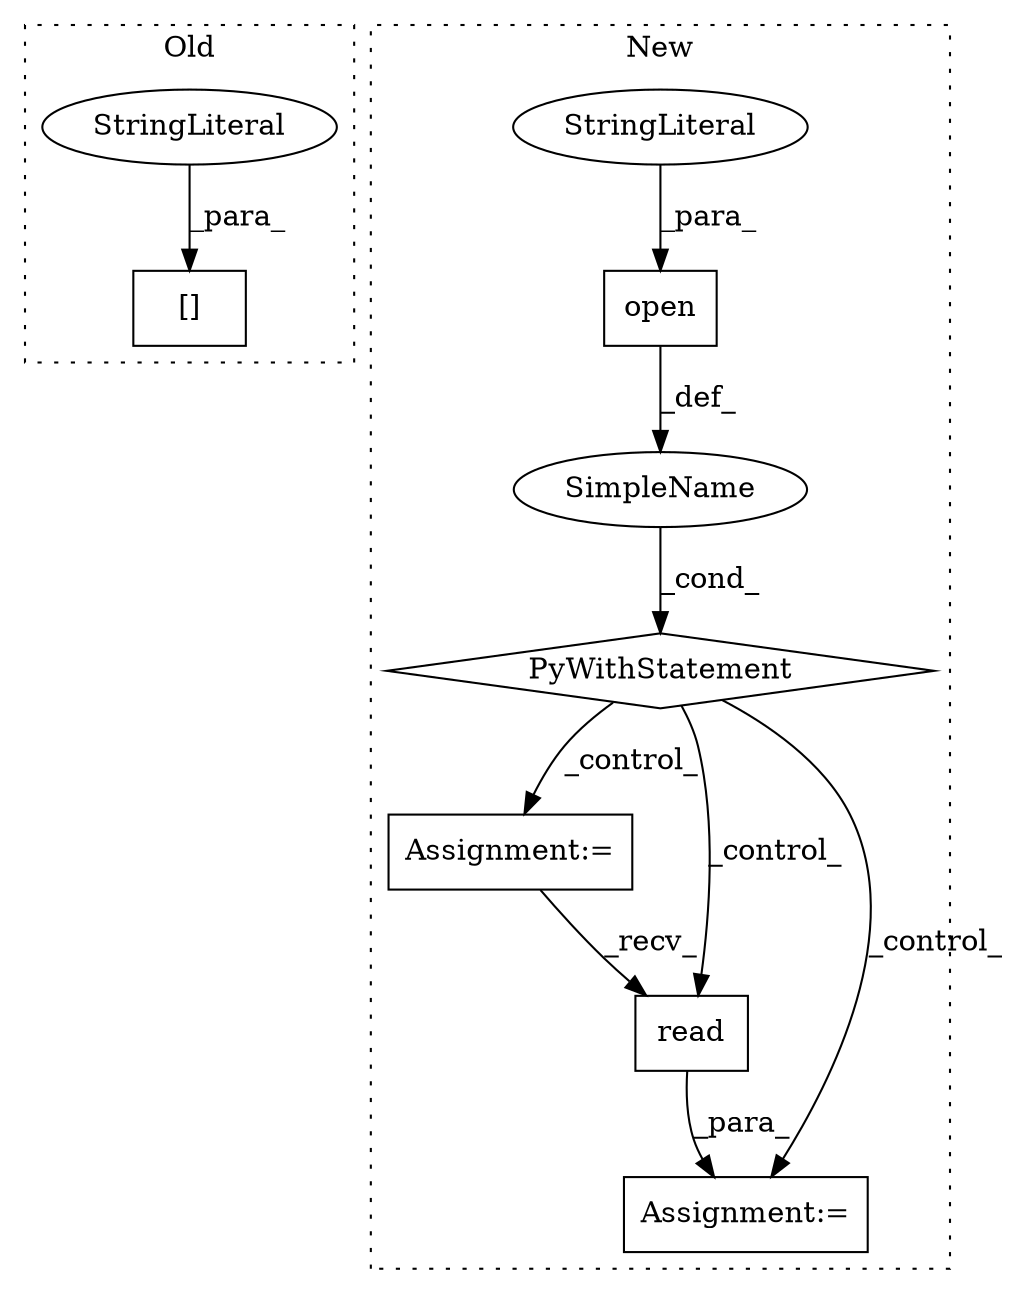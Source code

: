 digraph G {
subgraph cluster0 {
1 [label="[]" a="2" s="9758,9785" l="12,1" shape="box"];
8 [label="StringLiteral" a="45" s="9770" l="15" shape="ellipse"];
label = "Old";
style="dotted";
}
subgraph cluster1 {
2 [label="open" a="32" s="9823,9839" l="5,1" shape="box"];
3 [label="StringLiteral" a="45" s="9836" l="3" shape="ellipse"];
4 [label="Assignment:=" a="7" s="9857" l="6" shape="box"];
5 [label="PyWithStatement" a="104" s="9813,9840" l="10,2" shape="diamond"];
6 [label="SimpleName" a="42" s="" l="" shape="ellipse"];
7 [label="Assignment:=" a="7" s="9878" l="1" shape="box"];
9 [label="read" a="32" s="9886" l="6" shape="box"];
label = "New";
style="dotted";
}
2 -> 6 [label="_def_"];
3 -> 2 [label="_para_"];
4 -> 9 [label="_recv_"];
5 -> 7 [label="_control_"];
5 -> 4 [label="_control_"];
5 -> 9 [label="_control_"];
6 -> 5 [label="_cond_"];
8 -> 1 [label="_para_"];
9 -> 7 [label="_para_"];
}